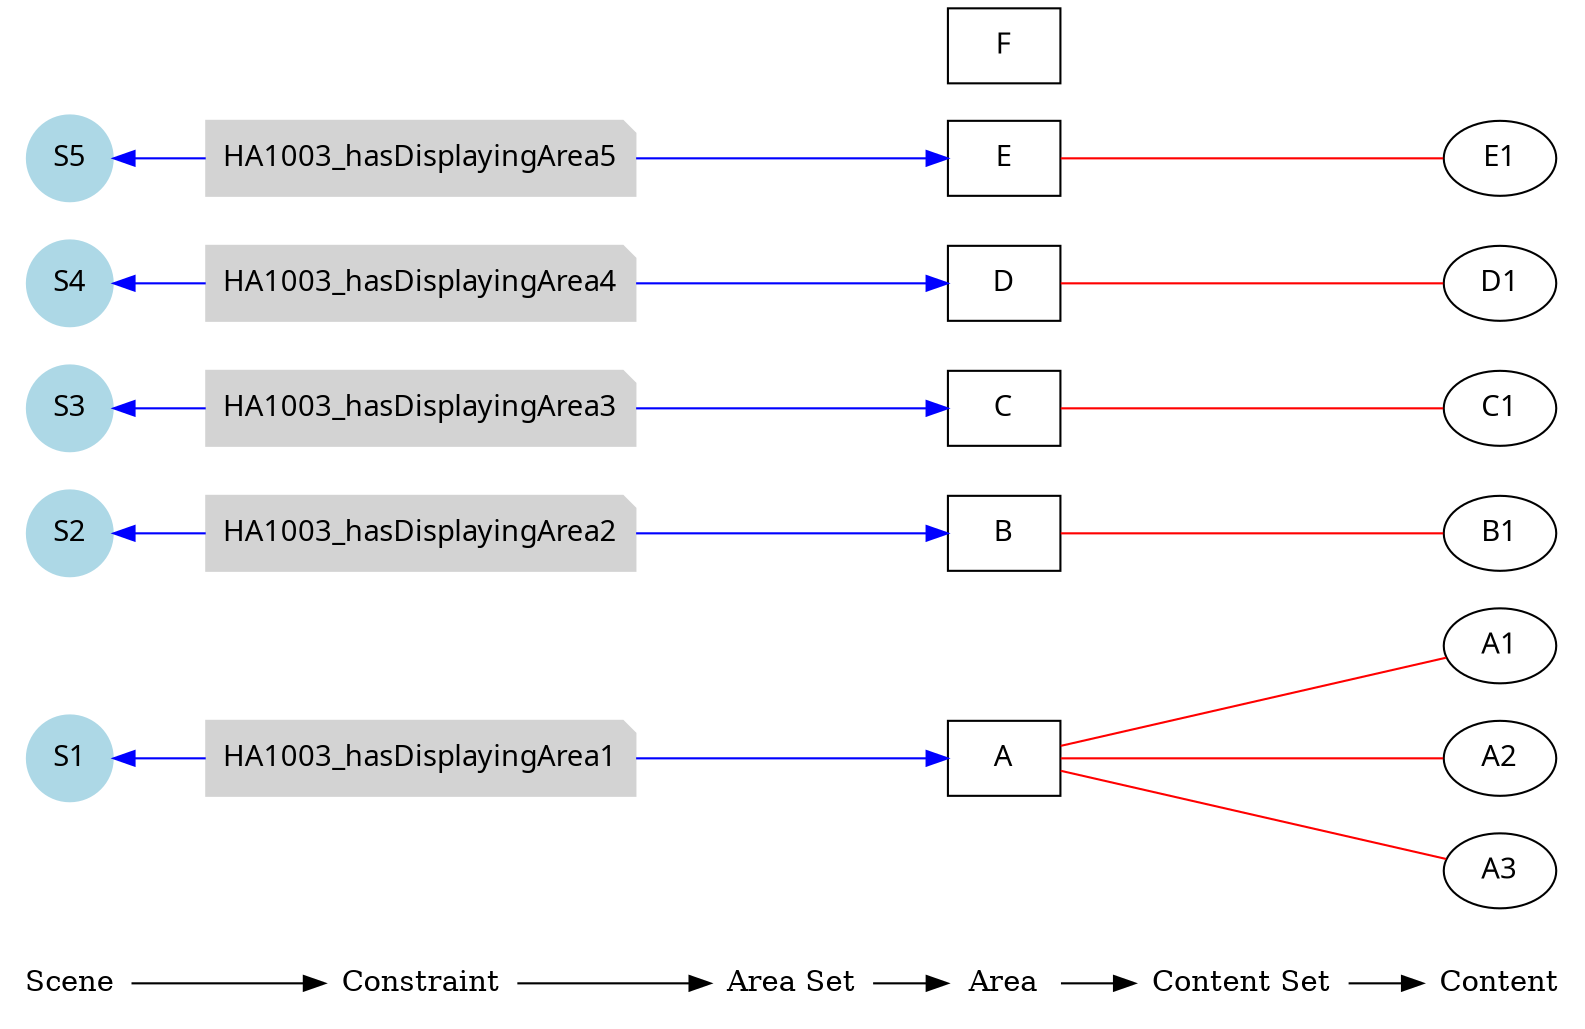 digraph rule_objects_graph {
	rankdir = LR;
	charset="utf-8";
	clusterrank = global;
	
	node [shape = plaintext];
	Scene -> Constraint -> "Area Set" -> Area -> "Content Set" -> Content; 
	{ rank = same;
		node [shape = box];
		{
			Area;
			e1 [label="A", fontname="Meiryo UI"];
			e2 [label="B", fontname="Meiryo UI"];
			e3 [label="C", fontname="Meiryo UI"];
			e4 [label="D", fontname="Meiryo UI"];
			e5 [label="E", fontname="Meiryo UI"];
			e6 [label="F", fontname="Meiryo UI"];

		}
	}
	
	{ rank = same;
		node [shape = ellipse];
		{
			Content;
			e7 [label="A1", fontname="Meiryo UI"];
			e8 [label="A2", fontname="Meiryo UI"];
			e9 [label="A3", fontname="Meiryo UI"];
			e10 [label="B1", fontname="Meiryo UI"];
			e11 [label="C1", fontname="Meiryo UI"];
			e12 [label="D1", fontname="Meiryo UI"];
			e13 [label="E1", fontname="Meiryo UI"];


		}
	}
	
	{
		subgraph subareaset {
			"Area Set";
			node [shape = box, style = filled, color = lightpink];


		}
	}


	
	{
		subgraph subcontentset {
			"Content Set";
			node [shape = ellipse, style = filled, color = palegreen];


		}
	}



	e1 -> e7 [dir=none, color=red];
	e1 -> e8 [dir=none, color=red];
	e1 -> e9 [dir=none, color=red];
	e2 -> e10 [dir=none, color=red];
	e3 -> e11 [dir=none, color=red];
	e4 -> e12 [dir=none, color=red];
	e5 -> e13 [dir=none, color=red];
	

	

	

	

	subgraph scene { rank = same;
		node [shape = circle, style = filled, color = lightblue];
		{
			"Scene";
			e14 [label="S1", fontname="Meiryo UI"];
			e15 [label="S2", fontname="Meiryo UI"];
			e16 [label="S3", fontname="Meiryo UI"];
			e17 [label="S4", fontname="Meiryo UI"];
			e18 [label="S5", fontname="Meiryo UI"];

		}
	}

	{ rank = same;
		node [shape = note, style = filled, color = lightgrey];
		{
			"Constraint";
			e19 [label="HA1003_hasDisplayingArea1", fontname="Meiryo UI"];
			e20 [label="HA1003_hasDisplayingArea2", fontname="Meiryo UI"];
			e21 [label="HA1003_hasDisplayingArea3", fontname="Meiryo UI"];
			e22 [label="HA1003_hasDisplayingArea4", fontname="Meiryo UI"];
			e23 [label="HA1003_hasDisplayingArea5", fontname="Meiryo UI"];
		}
	}
	
	{ rank = same;
		node [shape = note, style = filled, color = lavenderblush2];
		{
			"Constraint";
		}
	}

	{ rank = same;
		node [shape = note, style = filled, color = lightpink2];
		{
			"Constraint";
		}
	}

	e19 -> e1 [color=blue];
	e19 -> e14 [color=blue];
	e20 -> e15 [color=blue];
	e20 -> e2 [color=blue];
	e21 -> e3 [color=blue];
	e21 -> e16 [color=blue];
	e22 -> e4 [color=blue];
	e22 -> e17 [color=blue];
	e23 -> e5 [color=blue];
	e23 -> e18 [color=blue];
	

	

	
}

